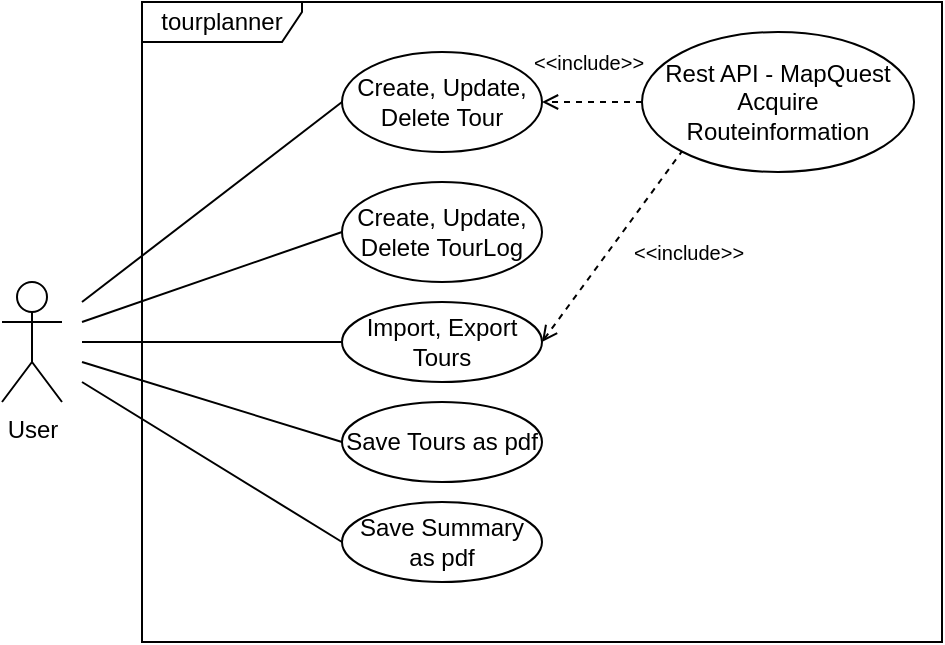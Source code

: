 <mxfile version="21.6.1" type="device">
  <diagram name="Seite-1" id="72T1apxv6Nr8o7cItpca">
    <mxGraphModel dx="810" dy="473" grid="1" gridSize="10" guides="1" tooltips="1" connect="1" arrows="1" fold="1" page="1" pageScale="1" pageWidth="827" pageHeight="1169" math="0" shadow="0">
      <root>
        <mxCell id="0" />
        <mxCell id="1" parent="0" />
        <mxCell id="HQIsTOuUe7NADsDmHdwk-5" value="tourplanner" style="shape=umlFrame;whiteSpace=wrap;html=1;pointerEvents=0;width=80;height=20;" vertex="1" parent="1">
          <mxGeometry x="120" y="120" width="400" height="320" as="geometry" />
        </mxCell>
        <mxCell id="HQIsTOuUe7NADsDmHdwk-1" value="Create, Update, Delete Tour" style="ellipse;whiteSpace=wrap;html=1;" vertex="1" parent="1">
          <mxGeometry x="220" y="145" width="100" height="50" as="geometry" />
        </mxCell>
        <mxCell id="HQIsTOuUe7NADsDmHdwk-2" value="User" style="shape=umlActor;verticalLabelPosition=bottom;verticalAlign=top;html=1;outlineConnect=0;" vertex="1" parent="1">
          <mxGeometry x="50" y="260" width="30" height="60" as="geometry" />
        </mxCell>
        <mxCell id="HQIsTOuUe7NADsDmHdwk-8" value="Save Tours as pdf" style="ellipse;whiteSpace=wrap;html=1;" vertex="1" parent="1">
          <mxGeometry x="220" y="320" width="100" height="40" as="geometry" />
        </mxCell>
        <mxCell id="HQIsTOuUe7NADsDmHdwk-9" value="Create, Update, Delete TourLog" style="ellipse;whiteSpace=wrap;html=1;" vertex="1" parent="1">
          <mxGeometry x="220" y="210" width="100" height="50" as="geometry" />
        </mxCell>
        <mxCell id="HQIsTOuUe7NADsDmHdwk-10" value="Import, Export Tours" style="ellipse;whiteSpace=wrap;html=1;" vertex="1" parent="1">
          <mxGeometry x="220" y="270" width="100" height="40" as="geometry" />
        </mxCell>
        <mxCell id="HQIsTOuUe7NADsDmHdwk-13" value="Save Summary as pdf" style="ellipse;whiteSpace=wrap;html=1;" vertex="1" parent="1">
          <mxGeometry x="220" y="370" width="100" height="40" as="geometry" />
        </mxCell>
        <mxCell id="HQIsTOuUe7NADsDmHdwk-14" value="" style="endArrow=none;html=1;rounded=0;entryX=0;entryY=0.5;entryDx=0;entryDy=0;" edge="1" parent="1" target="HQIsTOuUe7NADsDmHdwk-1">
          <mxGeometry width="50" height="50" relative="1" as="geometry">
            <mxPoint x="90" y="270" as="sourcePoint" />
            <mxPoint x="270" y="260" as="targetPoint" />
          </mxGeometry>
        </mxCell>
        <mxCell id="HQIsTOuUe7NADsDmHdwk-15" value="" style="endArrow=none;html=1;rounded=0;entryX=0;entryY=0.5;entryDx=0;entryDy=0;" edge="1" parent="1" target="HQIsTOuUe7NADsDmHdwk-9">
          <mxGeometry width="50" height="50" relative="1" as="geometry">
            <mxPoint x="90" y="280" as="sourcePoint" />
            <mxPoint x="230" y="180" as="targetPoint" />
          </mxGeometry>
        </mxCell>
        <mxCell id="HQIsTOuUe7NADsDmHdwk-16" value="" style="endArrow=none;html=1;rounded=0;entryX=0;entryY=0.5;entryDx=0;entryDy=0;" edge="1" parent="1" target="HQIsTOuUe7NADsDmHdwk-10">
          <mxGeometry width="50" height="50" relative="1" as="geometry">
            <mxPoint x="90" y="290" as="sourcePoint" />
            <mxPoint x="240" y="190" as="targetPoint" />
          </mxGeometry>
        </mxCell>
        <mxCell id="HQIsTOuUe7NADsDmHdwk-17" value="" style="endArrow=none;html=1;rounded=0;entryX=0;entryY=0.5;entryDx=0;entryDy=0;" edge="1" parent="1" target="HQIsTOuUe7NADsDmHdwk-8">
          <mxGeometry width="50" height="50" relative="1" as="geometry">
            <mxPoint x="90" y="300" as="sourcePoint" />
            <mxPoint x="250" y="200" as="targetPoint" />
          </mxGeometry>
        </mxCell>
        <mxCell id="HQIsTOuUe7NADsDmHdwk-18" value="" style="endArrow=none;html=1;rounded=0;entryX=0;entryY=0.5;entryDx=0;entryDy=0;" edge="1" parent="1" target="HQIsTOuUe7NADsDmHdwk-13">
          <mxGeometry width="50" height="50" relative="1" as="geometry">
            <mxPoint x="90" y="310" as="sourcePoint" />
            <mxPoint x="260" y="210" as="targetPoint" />
          </mxGeometry>
        </mxCell>
        <mxCell id="HQIsTOuUe7NADsDmHdwk-20" value="" style="edgeStyle=orthogonalEdgeStyle;rounded=0;orthogonalLoop=1;jettySize=auto;html=1;dashed=1;endArrow=open;endFill=0;strokeWidth=1;" edge="1" parent="1" source="HQIsTOuUe7NADsDmHdwk-19" target="HQIsTOuUe7NADsDmHdwk-1">
          <mxGeometry relative="1" as="geometry" />
        </mxCell>
        <mxCell id="HQIsTOuUe7NADsDmHdwk-19" value="Rest API - MapQuest&lt;br&gt;Acquire Routeinformation" style="ellipse;whiteSpace=wrap;html=1;" vertex="1" parent="1">
          <mxGeometry x="370" y="135" width="136" height="70" as="geometry" />
        </mxCell>
        <mxCell id="HQIsTOuUe7NADsDmHdwk-21" value="" style="endArrow=none;dashed=1;html=1;strokeWidth=1;rounded=0;entryX=0;entryY=1;entryDx=0;entryDy=0;exitX=1;exitY=0.5;exitDx=0;exitDy=0;startArrow=open;startFill=0;" edge="1" parent="1" source="HQIsTOuUe7NADsDmHdwk-10" target="HQIsTOuUe7NADsDmHdwk-19">
          <mxGeometry width="50" height="50" relative="1" as="geometry">
            <mxPoint x="220" y="310" as="sourcePoint" />
            <mxPoint x="270" y="260" as="targetPoint" />
          </mxGeometry>
        </mxCell>
        <mxCell id="HQIsTOuUe7NADsDmHdwk-22" value="&amp;lt;&amp;lt;include&amp;gt;&amp;gt;" style="text;strokeColor=none;fillColor=none;align=left;verticalAlign=middle;spacingLeft=4;spacingRight=4;overflow=hidden;points=[[0,0.5],[1,0.5]];portConstraint=eastwest;rotatable=0;whiteSpace=wrap;html=1;fontSize=10;" vertex="1" parent="1">
          <mxGeometry x="310" y="135" width="80" height="30" as="geometry" />
        </mxCell>
        <mxCell id="HQIsTOuUe7NADsDmHdwk-23" value="&amp;lt;&amp;lt;include&amp;gt;&amp;gt;" style="text;strokeColor=none;fillColor=none;align=left;verticalAlign=middle;spacingLeft=4;spacingRight=4;overflow=hidden;points=[[0,0.5],[1,0.5]];portConstraint=eastwest;rotatable=0;whiteSpace=wrap;html=1;fontSize=10;" vertex="1" parent="1">
          <mxGeometry x="360" y="230" width="80" height="30" as="geometry" />
        </mxCell>
      </root>
    </mxGraphModel>
  </diagram>
</mxfile>
